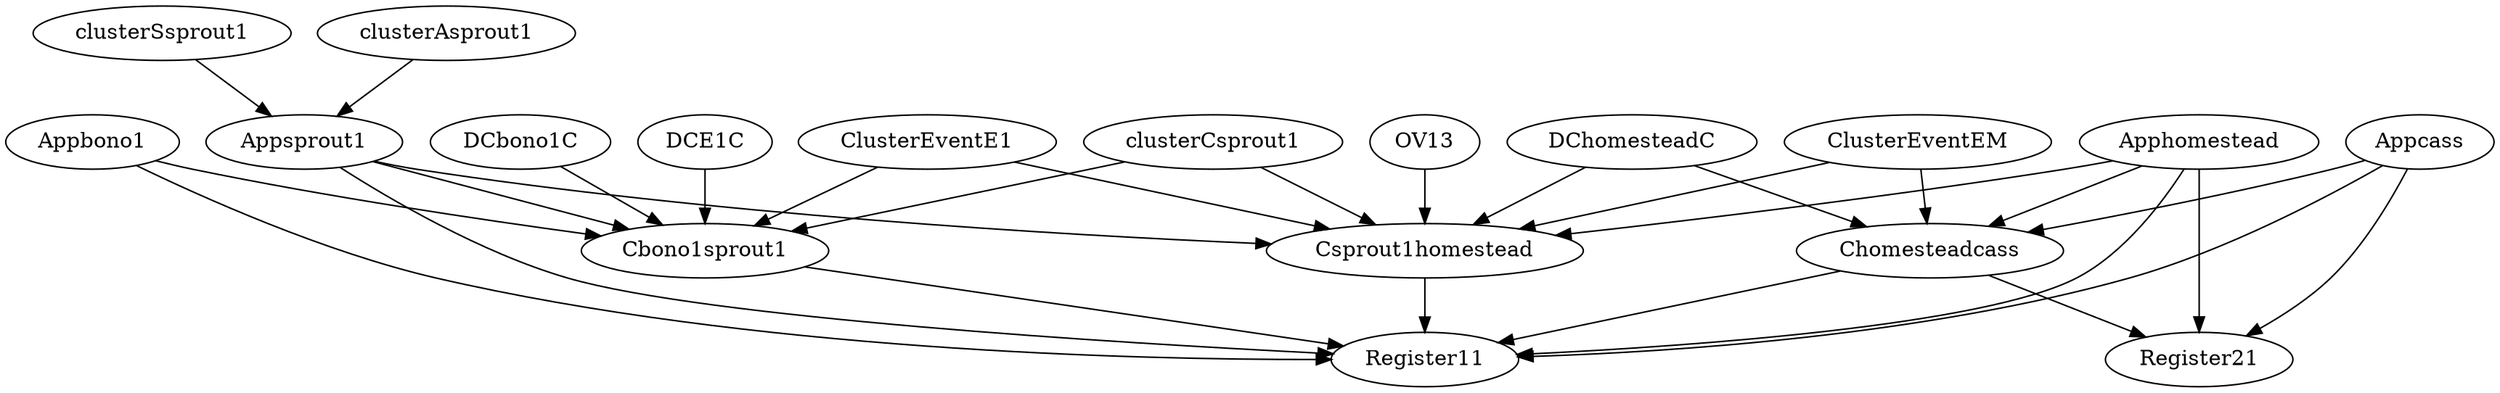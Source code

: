 strict digraph "" {
	Appbono1	 [SF=0,
		T=1,
		n=2];
	Register11	 [SF=0,
		T=1,
		n=3];
	Appbono1 -> Register11	 [at=1];
	Cbono1sprout1	 [SF=0,
		T=1,
		n=2];
	Appbono1 -> Cbono1sprout1	 [at=1];
	clusterSsprout1	 [SF=0,
		T=0,
		n=2];
	Appsprout1	 [SF=0,
		T=1,
		n=2];
	clusterSsprout1 -> Appsprout1	 [at=2];
	Apphomestead	 [SF=0,
		T=1,
		n=2];
	Register21	 [SF=0,
		T=1,
		n=3];
	Apphomestead -> Register21	 [at=1];
	Chomesteadcass	 [SF=0,
		T=1,
		n=2];
	Apphomestead -> Chomesteadcass	 [at=1];
	Apphomestead -> Register11	 [at=1];
	Csprout1homestead	 [SF=0,
		T=1,
		n=2];
	Apphomestead -> Csprout1homestead	 [at=1];
	DChomesteadC	 [SF=1,
		T=1,
		n=1];
	DChomesteadC -> Chomesteadcass	 [at=1];
	DChomesteadC -> Csprout1homestead	 [at=1];
	Appsprout1 -> Register11	 [at=1];
	Appsprout1 -> Csprout1homestead	 [at=1];
	Appsprout1 -> Cbono1sprout1	 [at=1];
	Chomesteadcass -> Register21	 [at=1];
	Chomesteadcass -> Register11	 [at=1];
	Appcass	 [SF=0,
		T=1,
		n=2];
	Appcass -> Register21	 [at=1];
	Appcass -> Chomesteadcass	 [at=1];
	Appcass -> Register11	 [at=1];
	ClusterEventEM	 [SF=0,
		T=0,
		n=2];
	ClusterEventEM -> Chomesteadcass	 [at=1];
	ClusterEventEM -> Csprout1homestead	 [at=1];
	ClusterEventE1	 [SF=0,
		T=0,
		n=2];
	ClusterEventE1 -> Csprout1homestead	 [at=1];
	ClusterEventE1 -> Cbono1sprout1	 [at=1];
	OV13	 [SF=0,
		T=0,
		n=1];
	OV13 -> Csprout1homestead	 [at=1];
	clusterAsprout1	 [SF=0,
		T=0,
		n=2];
	clusterAsprout1 -> Appsprout1	 [at=1];
	Csprout1homestead -> Register11	 [at=1];
	clusterCsprout1	 [SF=0,
		T=0,
		at=0,
		n=2];
	clusterCsprout1 -> Csprout1homestead	 [at=1];
	clusterCsprout1 -> Cbono1sprout1	 [at=1];
	DCbono1C	 [SF=1,
		T=1,
		n=1];
	DCbono1C -> Cbono1sprout1	 [at=1];
	Cbono1sprout1 -> Register11	 [at=1];
	DCE1C	 [SF=1,
		T=1,
		n=1];
	DCE1C -> Cbono1sprout1	 [at=1];
}
